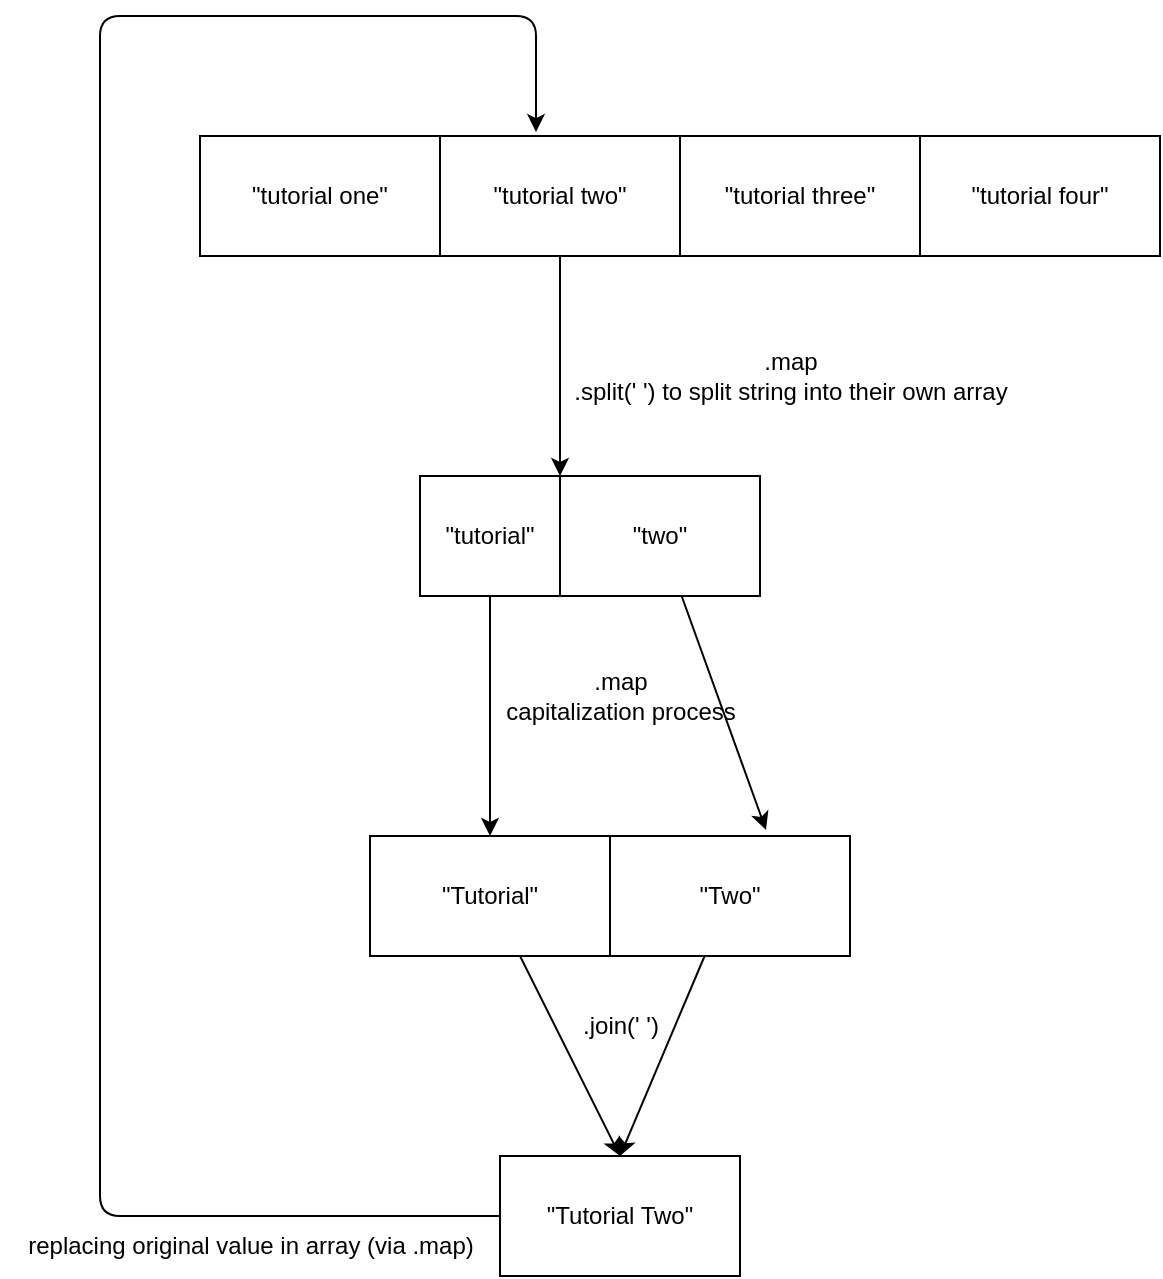 <mxfile>
    <diagram id="CZrbiJmH5w_cVp2vCyCx" name="Page-1">
        <mxGraphModel dx="1092" dy="655" grid="1" gridSize="10" guides="1" tooltips="1" connect="1" arrows="1" fold="1" page="1" pageScale="1" pageWidth="850" pageHeight="1100" math="0" shadow="0">
            <root>
                <mxCell id="0"/>
                <mxCell id="1" parent="0"/>
                <mxCell id="3" value="&quot;tutorial one&quot;" style="whiteSpace=wrap;html=1;" vertex="1" parent="1">
                    <mxGeometry x="130" y="80" width="120" height="60" as="geometry"/>
                </mxCell>
                <mxCell id="8" value="" style="edgeStyle=none;html=1;" edge="1" parent="1" source="4">
                    <mxGeometry relative="1" as="geometry">
                        <mxPoint x="310" y="250" as="targetPoint"/>
                    </mxGeometry>
                </mxCell>
                <mxCell id="4" value="&quot;tutorial two&quot;" style="whiteSpace=wrap;html=1;" vertex="1" parent="1">
                    <mxGeometry x="250" y="80" width="120" height="60" as="geometry"/>
                </mxCell>
                <mxCell id="5" value="&quot;tutorial three&quot;" style="whiteSpace=wrap;html=1;" vertex="1" parent="1">
                    <mxGeometry x="370" y="80" width="120" height="60" as="geometry"/>
                </mxCell>
                <mxCell id="6" value="&quot;tutorial four&quot;" style="whiteSpace=wrap;html=1;" vertex="1" parent="1">
                    <mxGeometry x="490" y="80" width="120" height="60" as="geometry"/>
                </mxCell>
                <mxCell id="14" value="" style="edgeStyle=none;html=1;" edge="1" parent="1" source="9" target="13">
                    <mxGeometry relative="1" as="geometry"/>
                </mxCell>
                <mxCell id="9" value="&quot;tutorial&quot;" style="whiteSpace=wrap;html=1;" vertex="1" parent="1">
                    <mxGeometry x="240" y="250" width="70" height="60" as="geometry"/>
                </mxCell>
                <mxCell id="18" style="edgeStyle=none;html=1;entryX=0.65;entryY=-0.05;entryDx=0;entryDy=0;entryPerimeter=0;" edge="1" parent="1" source="10" target="17">
                    <mxGeometry relative="1" as="geometry"/>
                </mxCell>
                <mxCell id="10" value="&quot;two&quot;" style="whiteSpace=wrap;html=1;" vertex="1" parent="1">
                    <mxGeometry x="310" y="250" width="100" height="60" as="geometry"/>
                </mxCell>
                <mxCell id="11" value=".map&lt;br&gt;.split(' ') to split string into their own array" style="text;html=1;align=center;verticalAlign=middle;resizable=0;points=[];autosize=1;strokeColor=none;fillColor=none;" vertex="1" parent="1">
                    <mxGeometry x="305" y="180" width="240" height="40" as="geometry"/>
                </mxCell>
                <mxCell id="20" style="edgeStyle=none;html=1;entryX=0.5;entryY=0;entryDx=0;entryDy=0;" edge="1" parent="1" source="13" target="19">
                    <mxGeometry relative="1" as="geometry"/>
                </mxCell>
                <mxCell id="13" value="&quot;Tutorial&quot;" style="whiteSpace=wrap;html=1;" vertex="1" parent="1">
                    <mxGeometry x="215" y="430" width="120" height="60" as="geometry"/>
                </mxCell>
                <mxCell id="15" value=".map&lt;br&gt;capitalization process" style="text;html=1;align=center;verticalAlign=middle;resizable=0;points=[];autosize=1;strokeColor=none;fillColor=none;" vertex="1" parent="1">
                    <mxGeometry x="270" y="340" width="140" height="40" as="geometry"/>
                </mxCell>
                <mxCell id="21" style="edgeStyle=none;html=1;entryX=0.5;entryY=0;entryDx=0;entryDy=0;" edge="1" parent="1" source="17" target="19">
                    <mxGeometry relative="1" as="geometry"/>
                </mxCell>
                <mxCell id="17" value="&quot;Two&quot;" style="whiteSpace=wrap;html=1;" vertex="1" parent="1">
                    <mxGeometry x="335" y="430" width="120" height="60" as="geometry"/>
                </mxCell>
                <mxCell id="23" style="edgeStyle=none;html=1;entryX=0.4;entryY=-0.033;entryDx=0;entryDy=0;entryPerimeter=0;" edge="1" parent="1" source="19" target="4">
                    <mxGeometry relative="1" as="geometry">
                        <mxPoint x="50" y="230" as="targetPoint"/>
                        <Array as="points">
                            <mxPoint x="80" y="620"/>
                            <mxPoint x="80" y="20"/>
                            <mxPoint x="298" y="20"/>
                        </Array>
                    </mxGeometry>
                </mxCell>
                <mxCell id="19" value="&quot;Tutorial Two&quot;" style="whiteSpace=wrap;html=1;" vertex="1" parent="1">
                    <mxGeometry x="280" y="590" width="120" height="60" as="geometry"/>
                </mxCell>
                <mxCell id="22" value=".join(' ')" style="text;html=1;align=center;verticalAlign=middle;resizable=0;points=[];autosize=1;strokeColor=none;fillColor=none;" vertex="1" parent="1">
                    <mxGeometry x="310" y="510" width="60" height="30" as="geometry"/>
                </mxCell>
                <mxCell id="24" value="replacing original value in array (via .map)" style="text;html=1;align=center;verticalAlign=middle;resizable=0;points=[];autosize=1;strokeColor=none;fillColor=none;" vertex="1" parent="1">
                    <mxGeometry x="30" y="620" width="250" height="30" as="geometry"/>
                </mxCell>
            </root>
        </mxGraphModel>
    </diagram>
</mxfile>